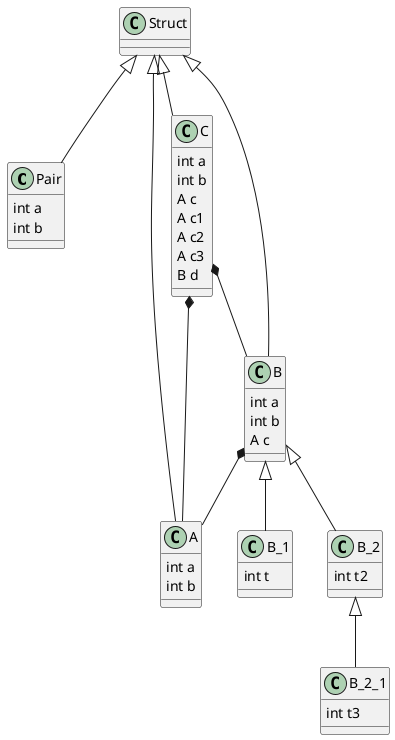 @startuml


Class Pair {
int a
int b

}


Struct <|-- Pair













Class A {
int a
int b

}


Struct <|-- A













Class B {
int a
int b
A c

}


Struct <|-- B











B *-- A






Class B_1 {
int t

}


B <|-- B_1










Class B_2 {
int t2

}


B <|-- B_2










Class B_2_1 {
int t3

}


B_2 <|-- B_2_1










Class C {
int a
int b
A c
A c1
A c2
A c3
B d

}


Struct <|-- C











C *-- A
















C *-- B





@enduml